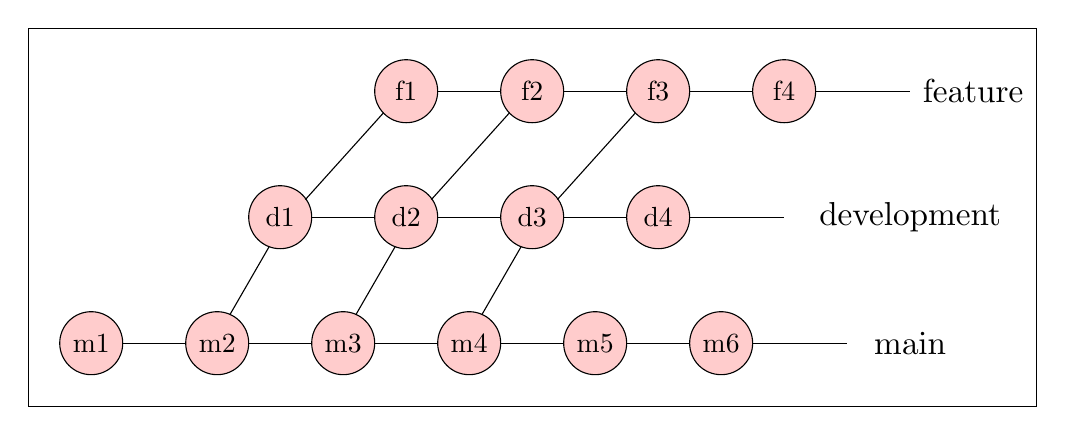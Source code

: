 ﻿\begin{tikzpicture}[scale=0.8]

\draw(0,0) rectangle ++(16,6);

\begin{scope}[]
\draw(1,1) -- (13,1);
\draw[fill=red!20]
(1,1) circle (0.5) node [  ]   { m1  }   ++ 
(2,0) circle (0.5) node [  ]   { m2  }   ++
(2,0) circle (0.5) node [  ]   { m3  }   ++ 
(2,0) circle (0.5) node [  ]   { m4  }   ++ 
(2,0) circle (0.5) node [  ]   { m5  }   ++ 
(2,0) circle (0.5) node [  ]   { m6  } ; 
\draw(14,1) node[scale=1.2]{main};
\end{scope}


\begin{scope}[yshift=2cm, xshift=3cm]
\draw(1,1) -- (9,1);
\draw[fill=red!20]
(1,1) circle (0.5) node [  ]   { d1  }   ++ 
(2,0) circle (0.5) node [  ]   { d2  }   ++
(2,0) circle (0.5) node [  ]   { d3  }   ++ 
(2,0) circle (0.5) node [  ]   { d4  }  ;
\draw(11,1) node[scale=1.2]{development};
\end{scope}


\draw(3.2,1.45) -- ++ (60:1.25);
\draw(5.2,1.45) -- ++ (60:1.25);
\draw(7.2,1.45) -- ++ (60:1.25);



\begin{scope}[yshift=4cm, xshift=5cm]
\draw(1,1) -- (9,1);
\draw[fill=red!20]
(1,1) circle (0.5) node [  ]   { f1  }   ++ 
(2,0) circle (0.5) node [  ]   { f2  }   ++
(2,0) circle (0.5) node [  ]   { f3  }   ++ 
(2,0) circle (0.5) node [  ]   { f4  }  ;
\draw(10,1) node[scale=1.2]{feature};
\end{scope}

\draw(4.4,3.28) -- ++ (48:1.85);
\draw(6.4,3.28) -- ++ (48:1.85);
\draw(8.4,3.28) -- ++ (48:1.85);


\end{tikzpicture}